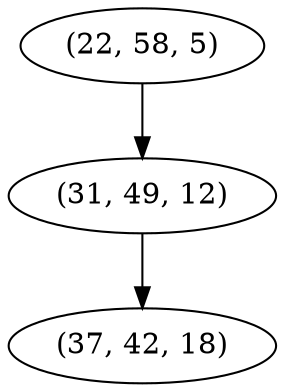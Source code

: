 digraph tree {
    "(22, 58, 5)";
    "(31, 49, 12)";
    "(37, 42, 18)";
    "(22, 58, 5)" -> "(31, 49, 12)";
    "(31, 49, 12)" -> "(37, 42, 18)";
}
